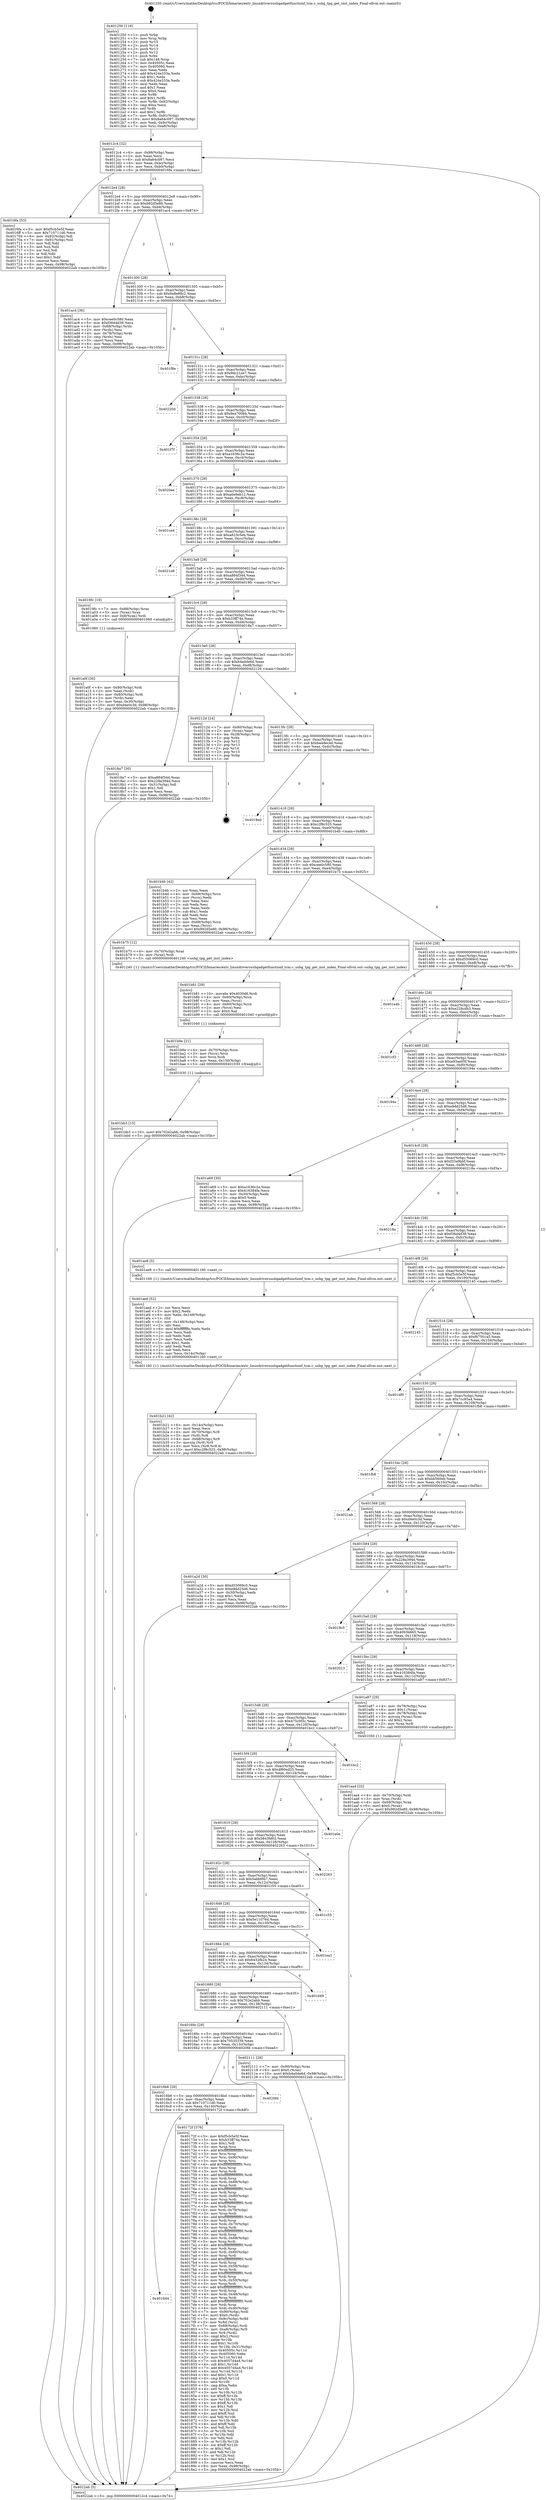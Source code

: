 digraph "0x401250" {
  label = "0x401250 (/mnt/c/Users/mathe/Desktop/tcc/POCII/binaries/extr_linuxdriversusbgadgetfunctionf_tcm.c_usbg_tpg_get_inst_index_Final-ollvm.out::main(0))"
  labelloc = "t"
  node[shape=record]

  Entry [label="",width=0.3,height=0.3,shape=circle,fillcolor=black,style=filled]
  "0x4012c4" [label="{
     0x4012c4 [32]\l
     | [instrs]\l
     &nbsp;&nbsp;0x4012c4 \<+6\>: mov -0x98(%rbp),%eax\l
     &nbsp;&nbsp;0x4012ca \<+2\>: mov %eax,%ecx\l
     &nbsp;&nbsp;0x4012cc \<+6\>: sub $0x8a64c097,%ecx\l
     &nbsp;&nbsp;0x4012d2 \<+6\>: mov %eax,-0xac(%rbp)\l
     &nbsp;&nbsp;0x4012d8 \<+6\>: mov %ecx,-0xb0(%rbp)\l
     &nbsp;&nbsp;0x4012de \<+6\>: je 00000000004016fa \<main+0x4aa\>\l
  }"]
  "0x4016fa" [label="{
     0x4016fa [53]\l
     | [instrs]\l
     &nbsp;&nbsp;0x4016fa \<+5\>: mov $0xf5cb5e5f,%eax\l
     &nbsp;&nbsp;0x4016ff \<+5\>: mov $0x710711d0,%ecx\l
     &nbsp;&nbsp;0x401704 \<+6\>: mov -0x92(%rbp),%dl\l
     &nbsp;&nbsp;0x40170a \<+7\>: mov -0x91(%rbp),%sil\l
     &nbsp;&nbsp;0x401711 \<+3\>: mov %dl,%dil\l
     &nbsp;&nbsp;0x401714 \<+3\>: and %sil,%dil\l
     &nbsp;&nbsp;0x401717 \<+3\>: xor %sil,%dl\l
     &nbsp;&nbsp;0x40171a \<+3\>: or %dl,%dil\l
     &nbsp;&nbsp;0x40171d \<+4\>: test $0x1,%dil\l
     &nbsp;&nbsp;0x401721 \<+3\>: cmovne %ecx,%eax\l
     &nbsp;&nbsp;0x401724 \<+6\>: mov %eax,-0x98(%rbp)\l
     &nbsp;&nbsp;0x40172a \<+5\>: jmp 00000000004022ab \<main+0x105b\>\l
  }"]
  "0x4012e4" [label="{
     0x4012e4 [28]\l
     | [instrs]\l
     &nbsp;&nbsp;0x4012e4 \<+5\>: jmp 00000000004012e9 \<main+0x99\>\l
     &nbsp;&nbsp;0x4012e9 \<+6\>: mov -0xac(%rbp),%eax\l
     &nbsp;&nbsp;0x4012ef \<+5\>: sub $0x992d5e80,%eax\l
     &nbsp;&nbsp;0x4012f4 \<+6\>: mov %eax,-0xb4(%rbp)\l
     &nbsp;&nbsp;0x4012fa \<+6\>: je 0000000000401ac4 \<main+0x874\>\l
  }"]
  "0x4022ab" [label="{
     0x4022ab [5]\l
     | [instrs]\l
     &nbsp;&nbsp;0x4022ab \<+5\>: jmp 00000000004012c4 \<main+0x74\>\l
  }"]
  "0x401250" [label="{
     0x401250 [116]\l
     | [instrs]\l
     &nbsp;&nbsp;0x401250 \<+1\>: push %rbp\l
     &nbsp;&nbsp;0x401251 \<+3\>: mov %rsp,%rbp\l
     &nbsp;&nbsp;0x401254 \<+2\>: push %r15\l
     &nbsp;&nbsp;0x401256 \<+2\>: push %r14\l
     &nbsp;&nbsp;0x401258 \<+2\>: push %r13\l
     &nbsp;&nbsp;0x40125a \<+2\>: push %r12\l
     &nbsp;&nbsp;0x40125c \<+1\>: push %rbx\l
     &nbsp;&nbsp;0x40125d \<+7\>: sub $0x148,%rsp\l
     &nbsp;&nbsp;0x401264 \<+7\>: mov 0x40505c,%eax\l
     &nbsp;&nbsp;0x40126b \<+7\>: mov 0x405060,%ecx\l
     &nbsp;&nbsp;0x401272 \<+2\>: mov %eax,%edx\l
     &nbsp;&nbsp;0x401274 \<+6\>: add $0x424e333a,%edx\l
     &nbsp;&nbsp;0x40127a \<+3\>: sub $0x1,%edx\l
     &nbsp;&nbsp;0x40127d \<+6\>: sub $0x424e333a,%edx\l
     &nbsp;&nbsp;0x401283 \<+3\>: imul %edx,%eax\l
     &nbsp;&nbsp;0x401286 \<+3\>: and $0x1,%eax\l
     &nbsp;&nbsp;0x401289 \<+3\>: cmp $0x0,%eax\l
     &nbsp;&nbsp;0x40128c \<+4\>: sete %r8b\l
     &nbsp;&nbsp;0x401290 \<+4\>: and $0x1,%r8b\l
     &nbsp;&nbsp;0x401294 \<+7\>: mov %r8b,-0x92(%rbp)\l
     &nbsp;&nbsp;0x40129b \<+3\>: cmp $0xa,%ecx\l
     &nbsp;&nbsp;0x40129e \<+4\>: setl %r8b\l
     &nbsp;&nbsp;0x4012a2 \<+4\>: and $0x1,%r8b\l
     &nbsp;&nbsp;0x4012a6 \<+7\>: mov %r8b,-0x91(%rbp)\l
     &nbsp;&nbsp;0x4012ad \<+10\>: movl $0x8a64c097,-0x98(%rbp)\l
     &nbsp;&nbsp;0x4012b7 \<+6\>: mov %edi,-0x9c(%rbp)\l
     &nbsp;&nbsp;0x4012bd \<+7\>: mov %rsi,-0xa8(%rbp)\l
  }"]
  Exit [label="",width=0.3,height=0.3,shape=circle,fillcolor=black,style=filled,peripheries=2]
  "0x401ac4" [label="{
     0x401ac4 [36]\l
     | [instrs]\l
     &nbsp;&nbsp;0x401ac4 \<+5\>: mov $0xcee0c580,%eax\l
     &nbsp;&nbsp;0x401ac9 \<+5\>: mov $0xf36d4d38,%ecx\l
     &nbsp;&nbsp;0x401ace \<+4\>: mov -0x68(%rbp),%rdx\l
     &nbsp;&nbsp;0x401ad2 \<+2\>: mov (%rdx),%esi\l
     &nbsp;&nbsp;0x401ad4 \<+4\>: mov -0x78(%rbp),%rdx\l
     &nbsp;&nbsp;0x401ad8 \<+2\>: cmp (%rdx),%esi\l
     &nbsp;&nbsp;0x401ada \<+3\>: cmovl %ecx,%eax\l
     &nbsp;&nbsp;0x401add \<+6\>: mov %eax,-0x98(%rbp)\l
     &nbsp;&nbsp;0x401ae3 \<+5\>: jmp 00000000004022ab \<main+0x105b\>\l
  }"]
  "0x401300" [label="{
     0x401300 [28]\l
     | [instrs]\l
     &nbsp;&nbsp;0x401300 \<+5\>: jmp 0000000000401305 \<main+0xb5\>\l
     &nbsp;&nbsp;0x401305 \<+6\>: mov -0xac(%rbp),%eax\l
     &nbsp;&nbsp;0x40130b \<+5\>: sub $0x9a8e88c2,%eax\l
     &nbsp;&nbsp;0x401310 \<+6\>: mov %eax,-0xb8(%rbp)\l
     &nbsp;&nbsp;0x401316 \<+6\>: je 0000000000401f8e \<main+0xd3e\>\l
  }"]
  "0x401bb3" [label="{
     0x401bb3 [15]\l
     | [instrs]\l
     &nbsp;&nbsp;0x401bb3 \<+10\>: movl $0x702e2abb,-0x98(%rbp)\l
     &nbsp;&nbsp;0x401bbd \<+5\>: jmp 00000000004022ab \<main+0x105b\>\l
  }"]
  "0x401f8e" [label="{
     0x401f8e\l
  }", style=dashed]
  "0x40131c" [label="{
     0x40131c [28]\l
     | [instrs]\l
     &nbsp;&nbsp;0x40131c \<+5\>: jmp 0000000000401321 \<main+0xd1\>\l
     &nbsp;&nbsp;0x401321 \<+6\>: mov -0xac(%rbp),%eax\l
     &nbsp;&nbsp;0x401327 \<+5\>: sub $0x9dc21ee7,%eax\l
     &nbsp;&nbsp;0x40132c \<+6\>: mov %eax,-0xbc(%rbp)\l
     &nbsp;&nbsp;0x401332 \<+6\>: je 000000000040220d \<main+0xfbd\>\l
  }"]
  "0x401b9e" [label="{
     0x401b9e [21]\l
     | [instrs]\l
     &nbsp;&nbsp;0x401b9e \<+4\>: mov -0x70(%rbp),%rcx\l
     &nbsp;&nbsp;0x401ba2 \<+3\>: mov (%rcx),%rcx\l
     &nbsp;&nbsp;0x401ba5 \<+3\>: mov %rcx,%rdi\l
     &nbsp;&nbsp;0x401ba8 \<+6\>: mov %eax,-0x150(%rbp)\l
     &nbsp;&nbsp;0x401bae \<+5\>: call 0000000000401030 \<free@plt\>\l
     | [calls]\l
     &nbsp;&nbsp;0x401030 \{1\} (unknown)\l
  }"]
  "0x40220d" [label="{
     0x40220d\l
  }", style=dashed]
  "0x401338" [label="{
     0x401338 [28]\l
     | [instrs]\l
     &nbsp;&nbsp;0x401338 \<+5\>: jmp 000000000040133d \<main+0xed\>\l
     &nbsp;&nbsp;0x40133d \<+6\>: mov -0xac(%rbp),%eax\l
     &nbsp;&nbsp;0x401343 \<+5\>: sub $0x9ea700bb,%eax\l
     &nbsp;&nbsp;0x401348 \<+6\>: mov %eax,-0xc0(%rbp)\l
     &nbsp;&nbsp;0x40134e \<+6\>: je 0000000000401f7f \<main+0xd2f\>\l
  }"]
  "0x401b81" [label="{
     0x401b81 [29]\l
     | [instrs]\l
     &nbsp;&nbsp;0x401b81 \<+10\>: movabs $0x4030d6,%rdi\l
     &nbsp;&nbsp;0x401b8b \<+4\>: mov -0x60(%rbp),%rcx\l
     &nbsp;&nbsp;0x401b8f \<+2\>: mov %eax,(%rcx)\l
     &nbsp;&nbsp;0x401b91 \<+4\>: mov -0x60(%rbp),%rcx\l
     &nbsp;&nbsp;0x401b95 \<+2\>: mov (%rcx),%esi\l
     &nbsp;&nbsp;0x401b97 \<+2\>: mov $0x0,%al\l
     &nbsp;&nbsp;0x401b99 \<+5\>: call 0000000000401040 \<printf@plt\>\l
     | [calls]\l
     &nbsp;&nbsp;0x401040 \{1\} (unknown)\l
  }"]
  "0x401f7f" [label="{
     0x401f7f\l
  }", style=dashed]
  "0x401354" [label="{
     0x401354 [28]\l
     | [instrs]\l
     &nbsp;&nbsp;0x401354 \<+5\>: jmp 0000000000401359 \<main+0x109\>\l
     &nbsp;&nbsp;0x401359 \<+6\>: mov -0xac(%rbp),%eax\l
     &nbsp;&nbsp;0x40135f \<+5\>: sub $0xa1636c2a,%eax\l
     &nbsp;&nbsp;0x401364 \<+6\>: mov %eax,-0xc4(%rbp)\l
     &nbsp;&nbsp;0x40136a \<+6\>: je 00000000004020ee \<main+0xe9e\>\l
  }"]
  "0x401b21" [label="{
     0x401b21 [42]\l
     | [instrs]\l
     &nbsp;&nbsp;0x401b21 \<+6\>: mov -0x14c(%rbp),%ecx\l
     &nbsp;&nbsp;0x401b27 \<+3\>: imul %eax,%ecx\l
     &nbsp;&nbsp;0x401b2a \<+4\>: mov -0x70(%rbp),%r8\l
     &nbsp;&nbsp;0x401b2e \<+3\>: mov (%r8),%r8\l
     &nbsp;&nbsp;0x401b31 \<+4\>: mov -0x68(%rbp),%r9\l
     &nbsp;&nbsp;0x401b35 \<+3\>: movslq (%r9),%r9\l
     &nbsp;&nbsp;0x401b38 \<+4\>: mov %ecx,(%r8,%r9,4)\l
     &nbsp;&nbsp;0x401b3c \<+10\>: movl $0xc2f8c525,-0x98(%rbp)\l
     &nbsp;&nbsp;0x401b46 \<+5\>: jmp 00000000004022ab \<main+0x105b\>\l
  }"]
  "0x4020ee" [label="{
     0x4020ee\l
  }", style=dashed]
  "0x401370" [label="{
     0x401370 [28]\l
     | [instrs]\l
     &nbsp;&nbsp;0x401370 \<+5\>: jmp 0000000000401375 \<main+0x125\>\l
     &nbsp;&nbsp;0x401375 \<+6\>: mov -0xac(%rbp),%eax\l
     &nbsp;&nbsp;0x40137b \<+5\>: sub $0xa6e9eb12,%eax\l
     &nbsp;&nbsp;0x401380 \<+6\>: mov %eax,-0xc8(%rbp)\l
     &nbsp;&nbsp;0x401386 \<+6\>: je 0000000000401ce4 \<main+0xa94\>\l
  }"]
  "0x401aed" [label="{
     0x401aed [52]\l
     | [instrs]\l
     &nbsp;&nbsp;0x401aed \<+2\>: xor %ecx,%ecx\l
     &nbsp;&nbsp;0x401aef \<+5\>: mov $0x2,%edx\l
     &nbsp;&nbsp;0x401af4 \<+6\>: mov %edx,-0x148(%rbp)\l
     &nbsp;&nbsp;0x401afa \<+1\>: cltd\l
     &nbsp;&nbsp;0x401afb \<+6\>: mov -0x148(%rbp),%esi\l
     &nbsp;&nbsp;0x401b01 \<+2\>: idiv %esi\l
     &nbsp;&nbsp;0x401b03 \<+6\>: imul $0xfffffffe,%edx,%edx\l
     &nbsp;&nbsp;0x401b09 \<+2\>: mov %ecx,%edi\l
     &nbsp;&nbsp;0x401b0b \<+2\>: sub %edx,%edi\l
     &nbsp;&nbsp;0x401b0d \<+2\>: mov %ecx,%edx\l
     &nbsp;&nbsp;0x401b0f \<+3\>: sub $0x1,%edx\l
     &nbsp;&nbsp;0x401b12 \<+2\>: add %edx,%edi\l
     &nbsp;&nbsp;0x401b14 \<+2\>: sub %edi,%ecx\l
     &nbsp;&nbsp;0x401b16 \<+6\>: mov %ecx,-0x14c(%rbp)\l
     &nbsp;&nbsp;0x401b1c \<+5\>: call 0000000000401160 \<next_i\>\l
     | [calls]\l
     &nbsp;&nbsp;0x401160 \{1\} (/mnt/c/Users/mathe/Desktop/tcc/POCII/binaries/extr_linuxdriversusbgadgetfunctionf_tcm.c_usbg_tpg_get_inst_index_Final-ollvm.out::next_i)\l
  }"]
  "0x401ce4" [label="{
     0x401ce4\l
  }", style=dashed]
  "0x40138c" [label="{
     0x40138c [28]\l
     | [instrs]\l
     &nbsp;&nbsp;0x40138c \<+5\>: jmp 0000000000401391 \<main+0x141\>\l
     &nbsp;&nbsp;0x401391 \<+6\>: mov -0xac(%rbp),%eax\l
     &nbsp;&nbsp;0x401397 \<+5\>: sub $0xa823c5eb,%eax\l
     &nbsp;&nbsp;0x40139c \<+6\>: mov %eax,-0xcc(%rbp)\l
     &nbsp;&nbsp;0x4013a2 \<+6\>: je 00000000004021e8 \<main+0xf98\>\l
  }"]
  "0x401aa4" [label="{
     0x401aa4 [32]\l
     | [instrs]\l
     &nbsp;&nbsp;0x401aa4 \<+4\>: mov -0x70(%rbp),%rdi\l
     &nbsp;&nbsp;0x401aa8 \<+3\>: mov %rax,(%rdi)\l
     &nbsp;&nbsp;0x401aab \<+4\>: mov -0x68(%rbp),%rax\l
     &nbsp;&nbsp;0x401aaf \<+6\>: movl $0x0,(%rax)\l
     &nbsp;&nbsp;0x401ab5 \<+10\>: movl $0x992d5e80,-0x98(%rbp)\l
     &nbsp;&nbsp;0x401abf \<+5\>: jmp 00000000004022ab \<main+0x105b\>\l
  }"]
  "0x4021e8" [label="{
     0x4021e8\l
  }", style=dashed]
  "0x4013a8" [label="{
     0x4013a8 [28]\l
     | [instrs]\l
     &nbsp;&nbsp;0x4013a8 \<+5\>: jmp 00000000004013ad \<main+0x15d\>\l
     &nbsp;&nbsp;0x4013ad \<+6\>: mov -0xac(%rbp),%eax\l
     &nbsp;&nbsp;0x4013b3 \<+5\>: sub $0xa884f34d,%eax\l
     &nbsp;&nbsp;0x4013b8 \<+6\>: mov %eax,-0xd0(%rbp)\l
     &nbsp;&nbsp;0x4013be \<+6\>: je 00000000004019fc \<main+0x7ac\>\l
  }"]
  "0x401a0f" [label="{
     0x401a0f [30]\l
     | [instrs]\l
     &nbsp;&nbsp;0x401a0f \<+4\>: mov -0x80(%rbp),%rdi\l
     &nbsp;&nbsp;0x401a13 \<+2\>: mov %eax,(%rdi)\l
     &nbsp;&nbsp;0x401a15 \<+4\>: mov -0x80(%rbp),%rdi\l
     &nbsp;&nbsp;0x401a19 \<+2\>: mov (%rdi),%eax\l
     &nbsp;&nbsp;0x401a1b \<+3\>: mov %eax,-0x30(%rbp)\l
     &nbsp;&nbsp;0x401a1e \<+10\>: movl $0xd4e0c3d,-0x98(%rbp)\l
     &nbsp;&nbsp;0x401a28 \<+5\>: jmp 00000000004022ab \<main+0x105b\>\l
  }"]
  "0x4019fc" [label="{
     0x4019fc [19]\l
     | [instrs]\l
     &nbsp;&nbsp;0x4019fc \<+7\>: mov -0x88(%rbp),%rax\l
     &nbsp;&nbsp;0x401a03 \<+3\>: mov (%rax),%rax\l
     &nbsp;&nbsp;0x401a06 \<+4\>: mov 0x8(%rax),%rdi\l
     &nbsp;&nbsp;0x401a0a \<+5\>: call 0000000000401060 \<atoi@plt\>\l
     | [calls]\l
     &nbsp;&nbsp;0x401060 \{1\} (unknown)\l
  }"]
  "0x4013c4" [label="{
     0x4013c4 [28]\l
     | [instrs]\l
     &nbsp;&nbsp;0x4013c4 \<+5\>: jmp 00000000004013c9 \<main+0x179\>\l
     &nbsp;&nbsp;0x4013c9 \<+6\>: mov -0xac(%rbp),%eax\l
     &nbsp;&nbsp;0x4013cf \<+5\>: sub $0xb33ff74a,%eax\l
     &nbsp;&nbsp;0x4013d4 \<+6\>: mov %eax,-0xd4(%rbp)\l
     &nbsp;&nbsp;0x4013da \<+6\>: je 00000000004018a7 \<main+0x657\>\l
  }"]
  "0x4016d4" [label="{
     0x4016d4\l
  }", style=dashed]
  "0x4018a7" [label="{
     0x4018a7 [30]\l
     | [instrs]\l
     &nbsp;&nbsp;0x4018a7 \<+5\>: mov $0xa884f34d,%eax\l
     &nbsp;&nbsp;0x4018ac \<+5\>: mov $0x228a394d,%ecx\l
     &nbsp;&nbsp;0x4018b1 \<+3\>: mov -0x31(%rbp),%dl\l
     &nbsp;&nbsp;0x4018b4 \<+3\>: test $0x1,%dl\l
     &nbsp;&nbsp;0x4018b7 \<+3\>: cmovne %ecx,%eax\l
     &nbsp;&nbsp;0x4018ba \<+6\>: mov %eax,-0x98(%rbp)\l
     &nbsp;&nbsp;0x4018c0 \<+5\>: jmp 00000000004022ab \<main+0x105b\>\l
  }"]
  "0x4013e0" [label="{
     0x4013e0 [28]\l
     | [instrs]\l
     &nbsp;&nbsp;0x4013e0 \<+5\>: jmp 00000000004013e5 \<main+0x195\>\l
     &nbsp;&nbsp;0x4013e5 \<+6\>: mov -0xac(%rbp),%eax\l
     &nbsp;&nbsp;0x4013eb \<+5\>: sub $0xb4a0de6d,%eax\l
     &nbsp;&nbsp;0x4013f0 \<+6\>: mov %eax,-0xd8(%rbp)\l
     &nbsp;&nbsp;0x4013f6 \<+6\>: je 000000000040212d \<main+0xedd\>\l
  }"]
  "0x40172f" [label="{
     0x40172f [376]\l
     | [instrs]\l
     &nbsp;&nbsp;0x40172f \<+5\>: mov $0xf5cb5e5f,%eax\l
     &nbsp;&nbsp;0x401734 \<+5\>: mov $0xb33ff74a,%ecx\l
     &nbsp;&nbsp;0x401739 \<+2\>: mov $0x1,%dl\l
     &nbsp;&nbsp;0x40173b \<+3\>: mov %rsp,%rsi\l
     &nbsp;&nbsp;0x40173e \<+4\>: add $0xfffffffffffffff0,%rsi\l
     &nbsp;&nbsp;0x401742 \<+3\>: mov %rsi,%rsp\l
     &nbsp;&nbsp;0x401745 \<+7\>: mov %rsi,-0x90(%rbp)\l
     &nbsp;&nbsp;0x40174c \<+3\>: mov %rsp,%rsi\l
     &nbsp;&nbsp;0x40174f \<+4\>: add $0xfffffffffffffff0,%rsi\l
     &nbsp;&nbsp;0x401753 \<+3\>: mov %rsi,%rsp\l
     &nbsp;&nbsp;0x401756 \<+3\>: mov %rsp,%rdi\l
     &nbsp;&nbsp;0x401759 \<+4\>: add $0xfffffffffffffff0,%rdi\l
     &nbsp;&nbsp;0x40175d \<+3\>: mov %rdi,%rsp\l
     &nbsp;&nbsp;0x401760 \<+7\>: mov %rdi,-0x88(%rbp)\l
     &nbsp;&nbsp;0x401767 \<+3\>: mov %rsp,%rdi\l
     &nbsp;&nbsp;0x40176a \<+4\>: add $0xfffffffffffffff0,%rdi\l
     &nbsp;&nbsp;0x40176e \<+3\>: mov %rdi,%rsp\l
     &nbsp;&nbsp;0x401771 \<+4\>: mov %rdi,-0x80(%rbp)\l
     &nbsp;&nbsp;0x401775 \<+3\>: mov %rsp,%rdi\l
     &nbsp;&nbsp;0x401778 \<+4\>: add $0xfffffffffffffff0,%rdi\l
     &nbsp;&nbsp;0x40177c \<+3\>: mov %rdi,%rsp\l
     &nbsp;&nbsp;0x40177f \<+4\>: mov %rdi,-0x78(%rbp)\l
     &nbsp;&nbsp;0x401783 \<+3\>: mov %rsp,%rdi\l
     &nbsp;&nbsp;0x401786 \<+4\>: add $0xfffffffffffffff0,%rdi\l
     &nbsp;&nbsp;0x40178a \<+3\>: mov %rdi,%rsp\l
     &nbsp;&nbsp;0x40178d \<+4\>: mov %rdi,-0x70(%rbp)\l
     &nbsp;&nbsp;0x401791 \<+3\>: mov %rsp,%rdi\l
     &nbsp;&nbsp;0x401794 \<+4\>: add $0xfffffffffffffff0,%rdi\l
     &nbsp;&nbsp;0x401798 \<+3\>: mov %rdi,%rsp\l
     &nbsp;&nbsp;0x40179b \<+4\>: mov %rdi,-0x68(%rbp)\l
     &nbsp;&nbsp;0x40179f \<+3\>: mov %rsp,%rdi\l
     &nbsp;&nbsp;0x4017a2 \<+4\>: add $0xfffffffffffffff0,%rdi\l
     &nbsp;&nbsp;0x4017a6 \<+3\>: mov %rdi,%rsp\l
     &nbsp;&nbsp;0x4017a9 \<+4\>: mov %rdi,-0x60(%rbp)\l
     &nbsp;&nbsp;0x4017ad \<+3\>: mov %rsp,%rdi\l
     &nbsp;&nbsp;0x4017b0 \<+4\>: add $0xfffffffffffffff0,%rdi\l
     &nbsp;&nbsp;0x4017b4 \<+3\>: mov %rdi,%rsp\l
     &nbsp;&nbsp;0x4017b7 \<+4\>: mov %rdi,-0x58(%rbp)\l
     &nbsp;&nbsp;0x4017bb \<+3\>: mov %rsp,%rdi\l
     &nbsp;&nbsp;0x4017be \<+4\>: add $0xfffffffffffffff0,%rdi\l
     &nbsp;&nbsp;0x4017c2 \<+3\>: mov %rdi,%rsp\l
     &nbsp;&nbsp;0x4017c5 \<+4\>: mov %rdi,-0x50(%rbp)\l
     &nbsp;&nbsp;0x4017c9 \<+3\>: mov %rsp,%rdi\l
     &nbsp;&nbsp;0x4017cc \<+4\>: add $0xfffffffffffffff0,%rdi\l
     &nbsp;&nbsp;0x4017d0 \<+3\>: mov %rdi,%rsp\l
     &nbsp;&nbsp;0x4017d3 \<+4\>: mov %rdi,-0x48(%rbp)\l
     &nbsp;&nbsp;0x4017d7 \<+3\>: mov %rsp,%rdi\l
     &nbsp;&nbsp;0x4017da \<+4\>: add $0xfffffffffffffff0,%rdi\l
     &nbsp;&nbsp;0x4017de \<+3\>: mov %rdi,%rsp\l
     &nbsp;&nbsp;0x4017e1 \<+4\>: mov %rdi,-0x40(%rbp)\l
     &nbsp;&nbsp;0x4017e5 \<+7\>: mov -0x90(%rbp),%rdi\l
     &nbsp;&nbsp;0x4017ec \<+6\>: movl $0x0,(%rdi)\l
     &nbsp;&nbsp;0x4017f2 \<+7\>: mov -0x9c(%rbp),%r8d\l
     &nbsp;&nbsp;0x4017f9 \<+3\>: mov %r8d,(%rsi)\l
     &nbsp;&nbsp;0x4017fc \<+7\>: mov -0x88(%rbp),%rdi\l
     &nbsp;&nbsp;0x401803 \<+7\>: mov -0xa8(%rbp),%r9\l
     &nbsp;&nbsp;0x40180a \<+3\>: mov %r9,(%rdi)\l
     &nbsp;&nbsp;0x40180d \<+3\>: cmpl $0x2,(%rsi)\l
     &nbsp;&nbsp;0x401810 \<+4\>: setne %r10b\l
     &nbsp;&nbsp;0x401814 \<+4\>: and $0x1,%r10b\l
     &nbsp;&nbsp;0x401818 \<+4\>: mov %r10b,-0x31(%rbp)\l
     &nbsp;&nbsp;0x40181c \<+8\>: mov 0x40505c,%r11d\l
     &nbsp;&nbsp;0x401824 \<+7\>: mov 0x405060,%ebx\l
     &nbsp;&nbsp;0x40182b \<+3\>: mov %r11d,%r14d\l
     &nbsp;&nbsp;0x40182e \<+7\>: sub $0x4057d4a4,%r14d\l
     &nbsp;&nbsp;0x401835 \<+4\>: sub $0x1,%r14d\l
     &nbsp;&nbsp;0x401839 \<+7\>: add $0x4057d4a4,%r14d\l
     &nbsp;&nbsp;0x401840 \<+4\>: imul %r14d,%r11d\l
     &nbsp;&nbsp;0x401844 \<+4\>: and $0x1,%r11d\l
     &nbsp;&nbsp;0x401848 \<+4\>: cmp $0x0,%r11d\l
     &nbsp;&nbsp;0x40184c \<+4\>: sete %r10b\l
     &nbsp;&nbsp;0x401850 \<+3\>: cmp $0xa,%ebx\l
     &nbsp;&nbsp;0x401853 \<+4\>: setl %r15b\l
     &nbsp;&nbsp;0x401857 \<+3\>: mov %r10b,%r12b\l
     &nbsp;&nbsp;0x40185a \<+4\>: xor $0xff,%r12b\l
     &nbsp;&nbsp;0x40185e \<+3\>: mov %r15b,%r13b\l
     &nbsp;&nbsp;0x401861 \<+4\>: xor $0xff,%r13b\l
     &nbsp;&nbsp;0x401865 \<+3\>: xor $0x1,%dl\l
     &nbsp;&nbsp;0x401868 \<+3\>: mov %r12b,%sil\l
     &nbsp;&nbsp;0x40186b \<+4\>: and $0xff,%sil\l
     &nbsp;&nbsp;0x40186f \<+3\>: and %dl,%r10b\l
     &nbsp;&nbsp;0x401872 \<+3\>: mov %r13b,%dil\l
     &nbsp;&nbsp;0x401875 \<+4\>: and $0xff,%dil\l
     &nbsp;&nbsp;0x401879 \<+3\>: and %dl,%r15b\l
     &nbsp;&nbsp;0x40187c \<+3\>: or %r10b,%sil\l
     &nbsp;&nbsp;0x40187f \<+3\>: or %r15b,%dil\l
     &nbsp;&nbsp;0x401882 \<+3\>: xor %dil,%sil\l
     &nbsp;&nbsp;0x401885 \<+3\>: or %r13b,%r12b\l
     &nbsp;&nbsp;0x401888 \<+4\>: xor $0xff,%r12b\l
     &nbsp;&nbsp;0x40188c \<+3\>: or $0x1,%dl\l
     &nbsp;&nbsp;0x40188f \<+3\>: and %dl,%r12b\l
     &nbsp;&nbsp;0x401892 \<+3\>: or %r12b,%sil\l
     &nbsp;&nbsp;0x401895 \<+4\>: test $0x1,%sil\l
     &nbsp;&nbsp;0x401899 \<+3\>: cmovne %ecx,%eax\l
     &nbsp;&nbsp;0x40189c \<+6\>: mov %eax,-0x98(%rbp)\l
     &nbsp;&nbsp;0x4018a2 \<+5\>: jmp 00000000004022ab \<main+0x105b\>\l
  }"]
  "0x40212d" [label="{
     0x40212d [24]\l
     | [instrs]\l
     &nbsp;&nbsp;0x40212d \<+7\>: mov -0x90(%rbp),%rax\l
     &nbsp;&nbsp;0x402134 \<+2\>: mov (%rax),%eax\l
     &nbsp;&nbsp;0x402136 \<+4\>: lea -0x28(%rbp),%rsp\l
     &nbsp;&nbsp;0x40213a \<+1\>: pop %rbx\l
     &nbsp;&nbsp;0x40213b \<+2\>: pop %r12\l
     &nbsp;&nbsp;0x40213d \<+2\>: pop %r13\l
     &nbsp;&nbsp;0x40213f \<+2\>: pop %r14\l
     &nbsp;&nbsp;0x402141 \<+2\>: pop %r15\l
     &nbsp;&nbsp;0x402143 \<+1\>: pop %rbp\l
     &nbsp;&nbsp;0x402144 \<+1\>: ret\l
  }"]
  "0x4013fc" [label="{
     0x4013fc [28]\l
     | [instrs]\l
     &nbsp;&nbsp;0x4013fc \<+5\>: jmp 0000000000401401 \<main+0x1b1\>\l
     &nbsp;&nbsp;0x401401 \<+6\>: mov -0xac(%rbp),%eax\l
     &nbsp;&nbsp;0x401407 \<+5\>: sub $0xba4dec4d,%eax\l
     &nbsp;&nbsp;0x40140c \<+6\>: mov %eax,-0xdc(%rbp)\l
     &nbsp;&nbsp;0x401412 \<+6\>: je 00000000004019ed \<main+0x79d\>\l
  }"]
  "0x4016b8" [label="{
     0x4016b8 [28]\l
     | [instrs]\l
     &nbsp;&nbsp;0x4016b8 \<+5\>: jmp 00000000004016bd \<main+0x46d\>\l
     &nbsp;&nbsp;0x4016bd \<+6\>: mov -0xac(%rbp),%eax\l
     &nbsp;&nbsp;0x4016c3 \<+5\>: sub $0x710711d0,%eax\l
     &nbsp;&nbsp;0x4016c8 \<+6\>: mov %eax,-0x140(%rbp)\l
     &nbsp;&nbsp;0x4016ce \<+6\>: je 000000000040172f \<main+0x4df\>\l
  }"]
  "0x4019ed" [label="{
     0x4019ed\l
  }", style=dashed]
  "0x401418" [label="{
     0x401418 [28]\l
     | [instrs]\l
     &nbsp;&nbsp;0x401418 \<+5\>: jmp 000000000040141d \<main+0x1cd\>\l
     &nbsp;&nbsp;0x40141d \<+6\>: mov -0xac(%rbp),%eax\l
     &nbsp;&nbsp;0x401423 \<+5\>: sub $0xc2f8c525,%eax\l
     &nbsp;&nbsp;0x401428 \<+6\>: mov %eax,-0xe0(%rbp)\l
     &nbsp;&nbsp;0x40142e \<+6\>: je 0000000000401b4b \<main+0x8fb\>\l
  }"]
  "0x4020fd" [label="{
     0x4020fd\l
  }", style=dashed]
  "0x401b4b" [label="{
     0x401b4b [42]\l
     | [instrs]\l
     &nbsp;&nbsp;0x401b4b \<+2\>: xor %eax,%eax\l
     &nbsp;&nbsp;0x401b4d \<+4\>: mov -0x68(%rbp),%rcx\l
     &nbsp;&nbsp;0x401b51 \<+2\>: mov (%rcx),%edx\l
     &nbsp;&nbsp;0x401b53 \<+2\>: mov %eax,%esi\l
     &nbsp;&nbsp;0x401b55 \<+2\>: sub %edx,%esi\l
     &nbsp;&nbsp;0x401b57 \<+2\>: mov %eax,%edx\l
     &nbsp;&nbsp;0x401b59 \<+3\>: sub $0x1,%edx\l
     &nbsp;&nbsp;0x401b5c \<+2\>: add %edx,%esi\l
     &nbsp;&nbsp;0x401b5e \<+2\>: sub %esi,%eax\l
     &nbsp;&nbsp;0x401b60 \<+4\>: mov -0x68(%rbp),%rcx\l
     &nbsp;&nbsp;0x401b64 \<+2\>: mov %eax,(%rcx)\l
     &nbsp;&nbsp;0x401b66 \<+10\>: movl $0x992d5e80,-0x98(%rbp)\l
     &nbsp;&nbsp;0x401b70 \<+5\>: jmp 00000000004022ab \<main+0x105b\>\l
  }"]
  "0x401434" [label="{
     0x401434 [28]\l
     | [instrs]\l
     &nbsp;&nbsp;0x401434 \<+5\>: jmp 0000000000401439 \<main+0x1e9\>\l
     &nbsp;&nbsp;0x401439 \<+6\>: mov -0xac(%rbp),%eax\l
     &nbsp;&nbsp;0x40143f \<+5\>: sub $0xcee0c580,%eax\l
     &nbsp;&nbsp;0x401444 \<+6\>: mov %eax,-0xe4(%rbp)\l
     &nbsp;&nbsp;0x40144a \<+6\>: je 0000000000401b75 \<main+0x925\>\l
  }"]
  "0x40169c" [label="{
     0x40169c [28]\l
     | [instrs]\l
     &nbsp;&nbsp;0x40169c \<+5\>: jmp 00000000004016a1 \<main+0x451\>\l
     &nbsp;&nbsp;0x4016a1 \<+6\>: mov -0xac(%rbp),%eax\l
     &nbsp;&nbsp;0x4016a7 \<+5\>: sub $0x70535339,%eax\l
     &nbsp;&nbsp;0x4016ac \<+6\>: mov %eax,-0x13c(%rbp)\l
     &nbsp;&nbsp;0x4016b2 \<+6\>: je 00000000004020fd \<main+0xead\>\l
  }"]
  "0x401b75" [label="{
     0x401b75 [12]\l
     | [instrs]\l
     &nbsp;&nbsp;0x401b75 \<+4\>: mov -0x70(%rbp),%rax\l
     &nbsp;&nbsp;0x401b79 \<+3\>: mov (%rax),%rdi\l
     &nbsp;&nbsp;0x401b7c \<+5\>: call 0000000000401240 \<usbg_tpg_get_inst_index\>\l
     | [calls]\l
     &nbsp;&nbsp;0x401240 \{1\} (/mnt/c/Users/mathe/Desktop/tcc/POCII/binaries/extr_linuxdriversusbgadgetfunctionf_tcm.c_usbg_tpg_get_inst_index_Final-ollvm.out::usbg_tpg_get_inst_index)\l
  }"]
  "0x401450" [label="{
     0x401450 [28]\l
     | [instrs]\l
     &nbsp;&nbsp;0x401450 \<+5\>: jmp 0000000000401455 \<main+0x205\>\l
     &nbsp;&nbsp;0x401455 \<+6\>: mov -0xac(%rbp),%eax\l
     &nbsp;&nbsp;0x40145b \<+5\>: sub $0xd55069c0,%eax\l
     &nbsp;&nbsp;0x401460 \<+6\>: mov %eax,-0xe8(%rbp)\l
     &nbsp;&nbsp;0x401466 \<+6\>: je 0000000000401a4b \<main+0x7fb\>\l
  }"]
  "0x402111" [label="{
     0x402111 [28]\l
     | [instrs]\l
     &nbsp;&nbsp;0x402111 \<+7\>: mov -0x90(%rbp),%rax\l
     &nbsp;&nbsp;0x402118 \<+6\>: movl $0x0,(%rax)\l
     &nbsp;&nbsp;0x40211e \<+10\>: movl $0xb4a0de6d,-0x98(%rbp)\l
     &nbsp;&nbsp;0x402128 \<+5\>: jmp 00000000004022ab \<main+0x105b\>\l
  }"]
  "0x401a4b" [label="{
     0x401a4b\l
  }", style=dashed]
  "0x40146c" [label="{
     0x40146c [28]\l
     | [instrs]\l
     &nbsp;&nbsp;0x40146c \<+5\>: jmp 0000000000401471 \<main+0x221\>\l
     &nbsp;&nbsp;0x401471 \<+6\>: mov -0xac(%rbp),%eax\l
     &nbsp;&nbsp;0x401477 \<+5\>: sub $0xe228cdb3,%eax\l
     &nbsp;&nbsp;0x40147c \<+6\>: mov %eax,-0xec(%rbp)\l
     &nbsp;&nbsp;0x401482 \<+6\>: je 0000000000401cf3 \<main+0xaa3\>\l
  }"]
  "0x401680" [label="{
     0x401680 [28]\l
     | [instrs]\l
     &nbsp;&nbsp;0x401680 \<+5\>: jmp 0000000000401685 \<main+0x435\>\l
     &nbsp;&nbsp;0x401685 \<+6\>: mov -0xac(%rbp),%eax\l
     &nbsp;&nbsp;0x40168b \<+5\>: sub $0x702e2abb,%eax\l
     &nbsp;&nbsp;0x401690 \<+6\>: mov %eax,-0x138(%rbp)\l
     &nbsp;&nbsp;0x401696 \<+6\>: je 0000000000402111 \<main+0xec1\>\l
  }"]
  "0x401cf3" [label="{
     0x401cf3\l
  }", style=dashed]
  "0x401488" [label="{
     0x401488 [28]\l
     | [instrs]\l
     &nbsp;&nbsp;0x401488 \<+5\>: jmp 000000000040148d \<main+0x23d\>\l
     &nbsp;&nbsp;0x40148d \<+6\>: mov -0xac(%rbp),%eax\l
     &nbsp;&nbsp;0x401493 \<+5\>: sub $0xe93ae05f,%eax\l
     &nbsp;&nbsp;0x401498 \<+6\>: mov %eax,-0xf0(%rbp)\l
     &nbsp;&nbsp;0x40149e \<+6\>: je 000000000040194e \<main+0x6fe\>\l
  }"]
  "0x401d49" [label="{
     0x401d49\l
  }", style=dashed]
  "0x40194e" [label="{
     0x40194e\l
  }", style=dashed]
  "0x4014a4" [label="{
     0x4014a4 [28]\l
     | [instrs]\l
     &nbsp;&nbsp;0x4014a4 \<+5\>: jmp 00000000004014a9 \<main+0x259\>\l
     &nbsp;&nbsp;0x4014a9 \<+6\>: mov -0xac(%rbp),%eax\l
     &nbsp;&nbsp;0x4014af \<+5\>: sub $0xe9dd25d6,%eax\l
     &nbsp;&nbsp;0x4014b4 \<+6\>: mov %eax,-0xf4(%rbp)\l
     &nbsp;&nbsp;0x4014ba \<+6\>: je 0000000000401a69 \<main+0x819\>\l
  }"]
  "0x401664" [label="{
     0x401664 [28]\l
     | [instrs]\l
     &nbsp;&nbsp;0x401664 \<+5\>: jmp 0000000000401669 \<main+0x419\>\l
     &nbsp;&nbsp;0x401669 \<+6\>: mov -0xac(%rbp),%eax\l
     &nbsp;&nbsp;0x40166f \<+5\>: sub $0x6432fb24,%eax\l
     &nbsp;&nbsp;0x401674 \<+6\>: mov %eax,-0x134(%rbp)\l
     &nbsp;&nbsp;0x40167a \<+6\>: je 0000000000401d49 \<main+0xaf9\>\l
  }"]
  "0x401a69" [label="{
     0x401a69 [30]\l
     | [instrs]\l
     &nbsp;&nbsp;0x401a69 \<+5\>: mov $0xa1636c2a,%eax\l
     &nbsp;&nbsp;0x401a6e \<+5\>: mov $0x416384fa,%ecx\l
     &nbsp;&nbsp;0x401a73 \<+3\>: mov -0x30(%rbp),%edx\l
     &nbsp;&nbsp;0x401a76 \<+3\>: cmp $0x0,%edx\l
     &nbsp;&nbsp;0x401a79 \<+3\>: cmove %ecx,%eax\l
     &nbsp;&nbsp;0x401a7c \<+6\>: mov %eax,-0x98(%rbp)\l
     &nbsp;&nbsp;0x401a82 \<+5\>: jmp 00000000004022ab \<main+0x105b\>\l
  }"]
  "0x4014c0" [label="{
     0x4014c0 [28]\l
     | [instrs]\l
     &nbsp;&nbsp;0x4014c0 \<+5\>: jmp 00000000004014c5 \<main+0x275\>\l
     &nbsp;&nbsp;0x4014c5 \<+6\>: mov -0xac(%rbp),%eax\l
     &nbsp;&nbsp;0x4014cb \<+5\>: sub $0xf33a9bbf,%eax\l
     &nbsp;&nbsp;0x4014d0 \<+6\>: mov %eax,-0xf8(%rbp)\l
     &nbsp;&nbsp;0x4014d6 \<+6\>: je 000000000040218a \<main+0xf3a\>\l
  }"]
  "0x401ea1" [label="{
     0x401ea1\l
  }", style=dashed]
  "0x40218a" [label="{
     0x40218a\l
  }", style=dashed]
  "0x4014dc" [label="{
     0x4014dc [28]\l
     | [instrs]\l
     &nbsp;&nbsp;0x4014dc \<+5\>: jmp 00000000004014e1 \<main+0x291\>\l
     &nbsp;&nbsp;0x4014e1 \<+6\>: mov -0xac(%rbp),%eax\l
     &nbsp;&nbsp;0x4014e7 \<+5\>: sub $0xf36d4d38,%eax\l
     &nbsp;&nbsp;0x4014ec \<+6\>: mov %eax,-0xfc(%rbp)\l
     &nbsp;&nbsp;0x4014f2 \<+6\>: je 0000000000401ae8 \<main+0x898\>\l
  }"]
  "0x401648" [label="{
     0x401648 [28]\l
     | [instrs]\l
     &nbsp;&nbsp;0x401648 \<+5\>: jmp 000000000040164d \<main+0x3fd\>\l
     &nbsp;&nbsp;0x40164d \<+6\>: mov -0xac(%rbp),%eax\l
     &nbsp;&nbsp;0x401653 \<+5\>: sub $0x5e11076d,%eax\l
     &nbsp;&nbsp;0x401658 \<+6\>: mov %eax,-0x130(%rbp)\l
     &nbsp;&nbsp;0x40165e \<+6\>: je 0000000000401ea1 \<main+0xc51\>\l
  }"]
  "0x401ae8" [label="{
     0x401ae8 [5]\l
     | [instrs]\l
     &nbsp;&nbsp;0x401ae8 \<+5\>: call 0000000000401160 \<next_i\>\l
     | [calls]\l
     &nbsp;&nbsp;0x401160 \{1\} (/mnt/c/Users/mathe/Desktop/tcc/POCII/binaries/extr_linuxdriversusbgadgetfunctionf_tcm.c_usbg_tpg_get_inst_index_Final-ollvm.out::next_i)\l
  }"]
  "0x4014f8" [label="{
     0x4014f8 [28]\l
     | [instrs]\l
     &nbsp;&nbsp;0x4014f8 \<+5\>: jmp 00000000004014fd \<main+0x2ad\>\l
     &nbsp;&nbsp;0x4014fd \<+6\>: mov -0xac(%rbp),%eax\l
     &nbsp;&nbsp;0x401503 \<+5\>: sub $0xf5cb5e5f,%eax\l
     &nbsp;&nbsp;0x401508 \<+6\>: mov %eax,-0x100(%rbp)\l
     &nbsp;&nbsp;0x40150e \<+6\>: je 0000000000402145 \<main+0xef5\>\l
  }"]
  "0x401c55" [label="{
     0x401c55\l
  }", style=dashed]
  "0x402145" [label="{
     0x402145\l
  }", style=dashed]
  "0x401514" [label="{
     0x401514 [28]\l
     | [instrs]\l
     &nbsp;&nbsp;0x401514 \<+5\>: jmp 0000000000401519 \<main+0x2c9\>\l
     &nbsp;&nbsp;0x401519 \<+6\>: mov -0xac(%rbp),%eax\l
     &nbsp;&nbsp;0x40151f \<+5\>: sub $0xf67501a5,%eax\l
     &nbsp;&nbsp;0x401524 \<+6\>: mov %eax,-0x104(%rbp)\l
     &nbsp;&nbsp;0x40152a \<+6\>: je 0000000000401df0 \<main+0xba0\>\l
  }"]
  "0x40162c" [label="{
     0x40162c [28]\l
     | [instrs]\l
     &nbsp;&nbsp;0x40162c \<+5\>: jmp 0000000000401631 \<main+0x3e1\>\l
     &nbsp;&nbsp;0x401631 \<+6\>: mov -0xac(%rbp),%eax\l
     &nbsp;&nbsp;0x401637 \<+5\>: sub $0x5abfd0b7,%eax\l
     &nbsp;&nbsp;0x40163c \<+6\>: mov %eax,-0x12c(%rbp)\l
     &nbsp;&nbsp;0x401642 \<+6\>: je 0000000000401c55 \<main+0xa05\>\l
  }"]
  "0x401df0" [label="{
     0x401df0\l
  }", style=dashed]
  "0x401530" [label="{
     0x401530 [28]\l
     | [instrs]\l
     &nbsp;&nbsp;0x401530 \<+5\>: jmp 0000000000401535 \<main+0x2e5\>\l
     &nbsp;&nbsp;0x401535 \<+6\>: mov -0xac(%rbp),%eax\l
     &nbsp;&nbsp;0x40153b \<+5\>: sub $0x7cc85a4,%eax\l
     &nbsp;&nbsp;0x401540 \<+6\>: mov %eax,-0x108(%rbp)\l
     &nbsp;&nbsp;0x401546 \<+6\>: je 0000000000401fb8 \<main+0xd68\>\l
  }"]
  "0x402263" [label="{
     0x402263\l
  }", style=dashed]
  "0x401fb8" [label="{
     0x401fb8\l
  }", style=dashed]
  "0x40154c" [label="{
     0x40154c [28]\l
     | [instrs]\l
     &nbsp;&nbsp;0x40154c \<+5\>: jmp 0000000000401551 \<main+0x301\>\l
     &nbsp;&nbsp;0x401551 \<+6\>: mov -0xac(%rbp),%eax\l
     &nbsp;&nbsp;0x401557 \<+5\>: sub $0xbb560eb,%eax\l
     &nbsp;&nbsp;0x40155c \<+6\>: mov %eax,-0x10c(%rbp)\l
     &nbsp;&nbsp;0x401562 \<+6\>: je 00000000004021ab \<main+0xf5b\>\l
  }"]
  "0x401610" [label="{
     0x401610 [28]\l
     | [instrs]\l
     &nbsp;&nbsp;0x401610 \<+5\>: jmp 0000000000401615 \<main+0x3c5\>\l
     &nbsp;&nbsp;0x401615 \<+6\>: mov -0xac(%rbp),%eax\l
     &nbsp;&nbsp;0x40161b \<+5\>: sub $0x5843fd02,%eax\l
     &nbsp;&nbsp;0x401620 \<+6\>: mov %eax,-0x128(%rbp)\l
     &nbsp;&nbsp;0x401626 \<+6\>: je 0000000000402263 \<main+0x1013\>\l
  }"]
  "0x4021ab" [label="{
     0x4021ab\l
  }", style=dashed]
  "0x401568" [label="{
     0x401568 [28]\l
     | [instrs]\l
     &nbsp;&nbsp;0x401568 \<+5\>: jmp 000000000040156d \<main+0x31d\>\l
     &nbsp;&nbsp;0x40156d \<+6\>: mov -0xac(%rbp),%eax\l
     &nbsp;&nbsp;0x401573 \<+5\>: sub $0xd4e0c3d,%eax\l
     &nbsp;&nbsp;0x401578 \<+6\>: mov %eax,-0x110(%rbp)\l
     &nbsp;&nbsp;0x40157e \<+6\>: je 0000000000401a2d \<main+0x7dd\>\l
  }"]
  "0x401e0e" [label="{
     0x401e0e\l
  }", style=dashed]
  "0x401a2d" [label="{
     0x401a2d [30]\l
     | [instrs]\l
     &nbsp;&nbsp;0x401a2d \<+5\>: mov $0xd55069c0,%eax\l
     &nbsp;&nbsp;0x401a32 \<+5\>: mov $0xe9dd25d6,%ecx\l
     &nbsp;&nbsp;0x401a37 \<+3\>: mov -0x30(%rbp),%edx\l
     &nbsp;&nbsp;0x401a3a \<+3\>: cmp $0x1,%edx\l
     &nbsp;&nbsp;0x401a3d \<+3\>: cmovl %ecx,%eax\l
     &nbsp;&nbsp;0x401a40 \<+6\>: mov %eax,-0x98(%rbp)\l
     &nbsp;&nbsp;0x401a46 \<+5\>: jmp 00000000004022ab \<main+0x105b\>\l
  }"]
  "0x401584" [label="{
     0x401584 [28]\l
     | [instrs]\l
     &nbsp;&nbsp;0x401584 \<+5\>: jmp 0000000000401589 \<main+0x339\>\l
     &nbsp;&nbsp;0x401589 \<+6\>: mov -0xac(%rbp),%eax\l
     &nbsp;&nbsp;0x40158f \<+5\>: sub $0x228a394d,%eax\l
     &nbsp;&nbsp;0x401594 \<+6\>: mov %eax,-0x114(%rbp)\l
     &nbsp;&nbsp;0x40159a \<+6\>: je 00000000004018c5 \<main+0x675\>\l
  }"]
  "0x4015f4" [label="{
     0x4015f4 [28]\l
     | [instrs]\l
     &nbsp;&nbsp;0x4015f4 \<+5\>: jmp 00000000004015f9 \<main+0x3a9\>\l
     &nbsp;&nbsp;0x4015f9 \<+6\>: mov -0xac(%rbp),%eax\l
     &nbsp;&nbsp;0x4015ff \<+5\>: sub $0x4f60ed25,%eax\l
     &nbsp;&nbsp;0x401604 \<+6\>: mov %eax,-0x124(%rbp)\l
     &nbsp;&nbsp;0x40160a \<+6\>: je 0000000000401e0e \<main+0xbbe\>\l
  }"]
  "0x4018c5" [label="{
     0x4018c5\l
  }", style=dashed]
  "0x4015a0" [label="{
     0x4015a0 [28]\l
     | [instrs]\l
     &nbsp;&nbsp;0x4015a0 \<+5\>: jmp 00000000004015a5 \<main+0x355\>\l
     &nbsp;&nbsp;0x4015a5 \<+6\>: mov -0xac(%rbp),%eax\l
     &nbsp;&nbsp;0x4015ab \<+5\>: sub $0x4093b665,%eax\l
     &nbsp;&nbsp;0x4015b0 \<+6\>: mov %eax,-0x118(%rbp)\l
     &nbsp;&nbsp;0x4015b6 \<+6\>: je 0000000000402013 \<main+0xdc3\>\l
  }"]
  "0x401bc2" [label="{
     0x401bc2\l
  }", style=dashed]
  "0x402013" [label="{
     0x402013\l
  }", style=dashed]
  "0x4015bc" [label="{
     0x4015bc [28]\l
     | [instrs]\l
     &nbsp;&nbsp;0x4015bc \<+5\>: jmp 00000000004015c1 \<main+0x371\>\l
     &nbsp;&nbsp;0x4015c1 \<+6\>: mov -0xac(%rbp),%eax\l
     &nbsp;&nbsp;0x4015c7 \<+5\>: sub $0x416384fa,%eax\l
     &nbsp;&nbsp;0x4015cc \<+6\>: mov %eax,-0x11c(%rbp)\l
     &nbsp;&nbsp;0x4015d2 \<+6\>: je 0000000000401a87 \<main+0x837\>\l
  }"]
  "0x4015d8" [label="{
     0x4015d8 [28]\l
     | [instrs]\l
     &nbsp;&nbsp;0x4015d8 \<+5\>: jmp 00000000004015dd \<main+0x38d\>\l
     &nbsp;&nbsp;0x4015dd \<+6\>: mov -0xac(%rbp),%eax\l
     &nbsp;&nbsp;0x4015e3 \<+5\>: sub $0x475c0f3c,%eax\l
     &nbsp;&nbsp;0x4015e8 \<+6\>: mov %eax,-0x120(%rbp)\l
     &nbsp;&nbsp;0x4015ee \<+6\>: je 0000000000401bc2 \<main+0x972\>\l
  }"]
  "0x401a87" [label="{
     0x401a87 [29]\l
     | [instrs]\l
     &nbsp;&nbsp;0x401a87 \<+4\>: mov -0x78(%rbp),%rax\l
     &nbsp;&nbsp;0x401a8b \<+6\>: movl $0x1,(%rax)\l
     &nbsp;&nbsp;0x401a91 \<+4\>: mov -0x78(%rbp),%rax\l
     &nbsp;&nbsp;0x401a95 \<+3\>: movslq (%rax),%rax\l
     &nbsp;&nbsp;0x401a98 \<+4\>: shl $0x2,%rax\l
     &nbsp;&nbsp;0x401a9c \<+3\>: mov %rax,%rdi\l
     &nbsp;&nbsp;0x401a9f \<+5\>: call 0000000000401050 \<malloc@plt\>\l
     | [calls]\l
     &nbsp;&nbsp;0x401050 \{1\} (unknown)\l
  }"]
  Entry -> "0x401250" [label=" 1"]
  "0x4012c4" -> "0x4016fa" [label=" 1"]
  "0x4012c4" -> "0x4012e4" [label=" 13"]
  "0x4016fa" -> "0x4022ab" [label=" 1"]
  "0x401250" -> "0x4012c4" [label=" 1"]
  "0x4022ab" -> "0x4012c4" [label=" 13"]
  "0x40212d" -> Exit [label=" 1"]
  "0x4012e4" -> "0x401ac4" [label=" 2"]
  "0x4012e4" -> "0x401300" [label=" 11"]
  "0x402111" -> "0x4022ab" [label=" 1"]
  "0x401300" -> "0x401f8e" [label=" 0"]
  "0x401300" -> "0x40131c" [label=" 11"]
  "0x401bb3" -> "0x4022ab" [label=" 1"]
  "0x40131c" -> "0x40220d" [label=" 0"]
  "0x40131c" -> "0x401338" [label=" 11"]
  "0x401b9e" -> "0x401bb3" [label=" 1"]
  "0x401338" -> "0x401f7f" [label=" 0"]
  "0x401338" -> "0x401354" [label=" 11"]
  "0x401b81" -> "0x401b9e" [label=" 1"]
  "0x401354" -> "0x4020ee" [label=" 0"]
  "0x401354" -> "0x401370" [label=" 11"]
  "0x401b75" -> "0x401b81" [label=" 1"]
  "0x401370" -> "0x401ce4" [label=" 0"]
  "0x401370" -> "0x40138c" [label=" 11"]
  "0x401b4b" -> "0x4022ab" [label=" 1"]
  "0x40138c" -> "0x4021e8" [label=" 0"]
  "0x40138c" -> "0x4013a8" [label=" 11"]
  "0x401b21" -> "0x4022ab" [label=" 1"]
  "0x4013a8" -> "0x4019fc" [label=" 1"]
  "0x4013a8" -> "0x4013c4" [label=" 10"]
  "0x401aed" -> "0x401b21" [label=" 1"]
  "0x4013c4" -> "0x4018a7" [label=" 1"]
  "0x4013c4" -> "0x4013e0" [label=" 9"]
  "0x401ac4" -> "0x4022ab" [label=" 2"]
  "0x4013e0" -> "0x40212d" [label=" 1"]
  "0x4013e0" -> "0x4013fc" [label=" 8"]
  "0x401aa4" -> "0x4022ab" [label=" 1"]
  "0x4013fc" -> "0x4019ed" [label=" 0"]
  "0x4013fc" -> "0x401418" [label=" 8"]
  "0x401a69" -> "0x4022ab" [label=" 1"]
  "0x401418" -> "0x401b4b" [label=" 1"]
  "0x401418" -> "0x401434" [label=" 7"]
  "0x401a2d" -> "0x4022ab" [label=" 1"]
  "0x401434" -> "0x401b75" [label=" 1"]
  "0x401434" -> "0x401450" [label=" 6"]
  "0x4019fc" -> "0x401a0f" [label=" 1"]
  "0x401450" -> "0x401a4b" [label=" 0"]
  "0x401450" -> "0x40146c" [label=" 6"]
  "0x4018a7" -> "0x4022ab" [label=" 1"]
  "0x40146c" -> "0x401cf3" [label=" 0"]
  "0x40146c" -> "0x401488" [label=" 6"]
  "0x401ae8" -> "0x401aed" [label=" 1"]
  "0x401488" -> "0x40194e" [label=" 0"]
  "0x401488" -> "0x4014a4" [label=" 6"]
  "0x4016b8" -> "0x4016d4" [label=" 0"]
  "0x4014a4" -> "0x401a69" [label=" 1"]
  "0x4014a4" -> "0x4014c0" [label=" 5"]
  "0x401a87" -> "0x401aa4" [label=" 1"]
  "0x4014c0" -> "0x40218a" [label=" 0"]
  "0x4014c0" -> "0x4014dc" [label=" 5"]
  "0x40169c" -> "0x4016b8" [label=" 1"]
  "0x4014dc" -> "0x401ae8" [label=" 1"]
  "0x4014dc" -> "0x4014f8" [label=" 4"]
  "0x401a0f" -> "0x4022ab" [label=" 1"]
  "0x4014f8" -> "0x402145" [label=" 0"]
  "0x4014f8" -> "0x401514" [label=" 4"]
  "0x401680" -> "0x40169c" [label=" 1"]
  "0x401514" -> "0x401df0" [label=" 0"]
  "0x401514" -> "0x401530" [label=" 4"]
  "0x40172f" -> "0x4022ab" [label=" 1"]
  "0x401530" -> "0x401fb8" [label=" 0"]
  "0x401530" -> "0x40154c" [label=" 4"]
  "0x401664" -> "0x401680" [label=" 2"]
  "0x40154c" -> "0x4021ab" [label=" 0"]
  "0x40154c" -> "0x401568" [label=" 4"]
  "0x4016b8" -> "0x40172f" [label=" 1"]
  "0x401568" -> "0x401a2d" [label=" 1"]
  "0x401568" -> "0x401584" [label=" 3"]
  "0x401648" -> "0x401664" [label=" 2"]
  "0x401584" -> "0x4018c5" [label=" 0"]
  "0x401584" -> "0x4015a0" [label=" 3"]
  "0x40169c" -> "0x4020fd" [label=" 0"]
  "0x4015a0" -> "0x402013" [label=" 0"]
  "0x4015a0" -> "0x4015bc" [label=" 3"]
  "0x40162c" -> "0x401648" [label=" 2"]
  "0x4015bc" -> "0x401a87" [label=" 1"]
  "0x4015bc" -> "0x4015d8" [label=" 2"]
  "0x40162c" -> "0x401c55" [label=" 0"]
  "0x4015d8" -> "0x401bc2" [label=" 0"]
  "0x4015d8" -> "0x4015f4" [label=" 2"]
  "0x401648" -> "0x401ea1" [label=" 0"]
  "0x4015f4" -> "0x401e0e" [label=" 0"]
  "0x4015f4" -> "0x401610" [label=" 2"]
  "0x401664" -> "0x401d49" [label=" 0"]
  "0x401610" -> "0x402263" [label=" 0"]
  "0x401610" -> "0x40162c" [label=" 2"]
  "0x401680" -> "0x402111" [label=" 1"]
}
